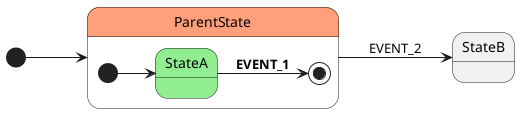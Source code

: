 @startuml
left to right direction

[*] --> ParentState

state ParentState #LightSalmon {
    state StateA #LightGreen
    [*] --> StateA
    StateA --> [*]: **EVENT_1**
}

ParentState --> StateB: EVENT_2

@enduml